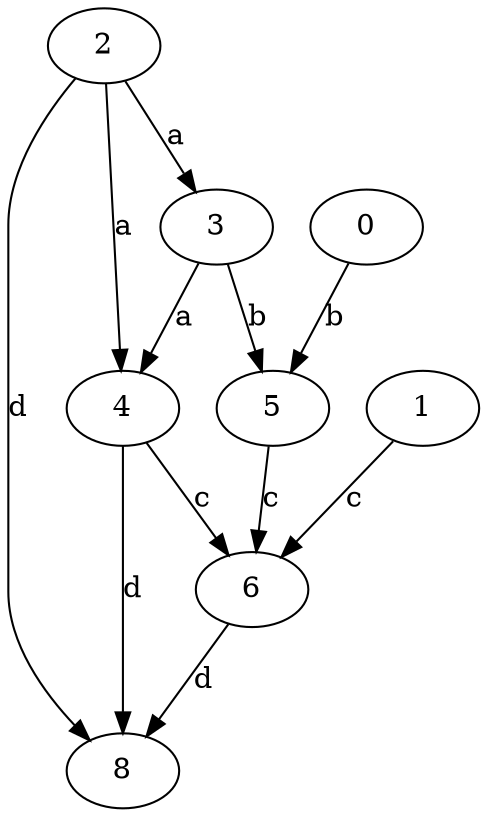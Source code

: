 strict digraph  {
2;
3;
4;
0;
5;
6;
8;
1;
2 -> 3  [label=a];
2 -> 4  [label=a];
2 -> 8  [label=d];
3 -> 4  [label=a];
3 -> 5  [label=b];
4 -> 6  [label=c];
4 -> 8  [label=d];
0 -> 5  [label=b];
5 -> 6  [label=c];
6 -> 8  [label=d];
1 -> 6  [label=c];
}
